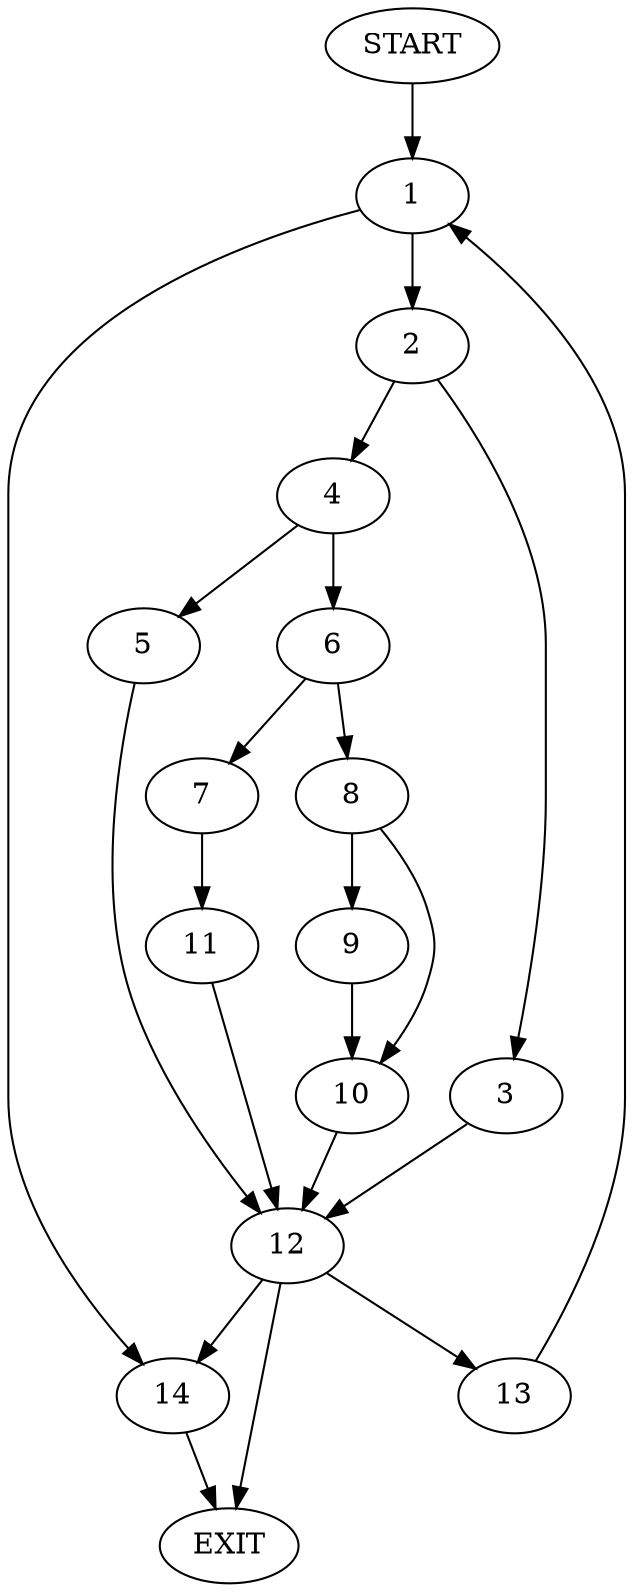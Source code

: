 digraph { 
0 [label="START"];
1;
2;
3;
4;
5;
6;
7;
8;
9;
10;
11;
12;
13;
14;
15[label="EXIT"];
0 -> 1;
1 -> 2;
1 -> 14;
2 -> 3;
2 -> 4;
3 -> 12;
4 -> 5;
4 -> 6;
5 -> 12;
6 -> 7;
6 -> 8;
7 -> 11;
8 -> 9;
8 -> 10;
9 -> 10;
10 -> 12;
11 -> 12;
12 -> 15;
12 -> 13;
12:s2 -> 14;
13 -> 1;
14 -> 15;
}